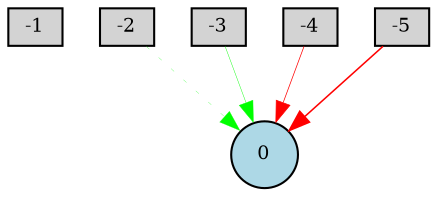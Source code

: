 digraph {
	node [fontsize=9 height=0.2 shape=circle width=0.2]
	-1 [fillcolor=lightgray shape=box style=filled]
	-2 [fillcolor=lightgray shape=box style=filled]
	-3 [fillcolor=lightgray shape=box style=filled]
	-4 [fillcolor=lightgray shape=box style=filled]
	-5 [fillcolor=lightgray shape=box style=filled]
	0 [fillcolor=lightblue style=filled]
	-2 -> 0 [color=green penwidth=0.11356111103702089 style=dotted]
	-3 -> 0 [color=green penwidth=0.20549459661429373 style=solid]
	-5 -> 0 [color=red penwidth=0.7405826647964773 style=solid]
	-4 -> 0 [color=red penwidth=0.3471557789251252 style=solid]
}
